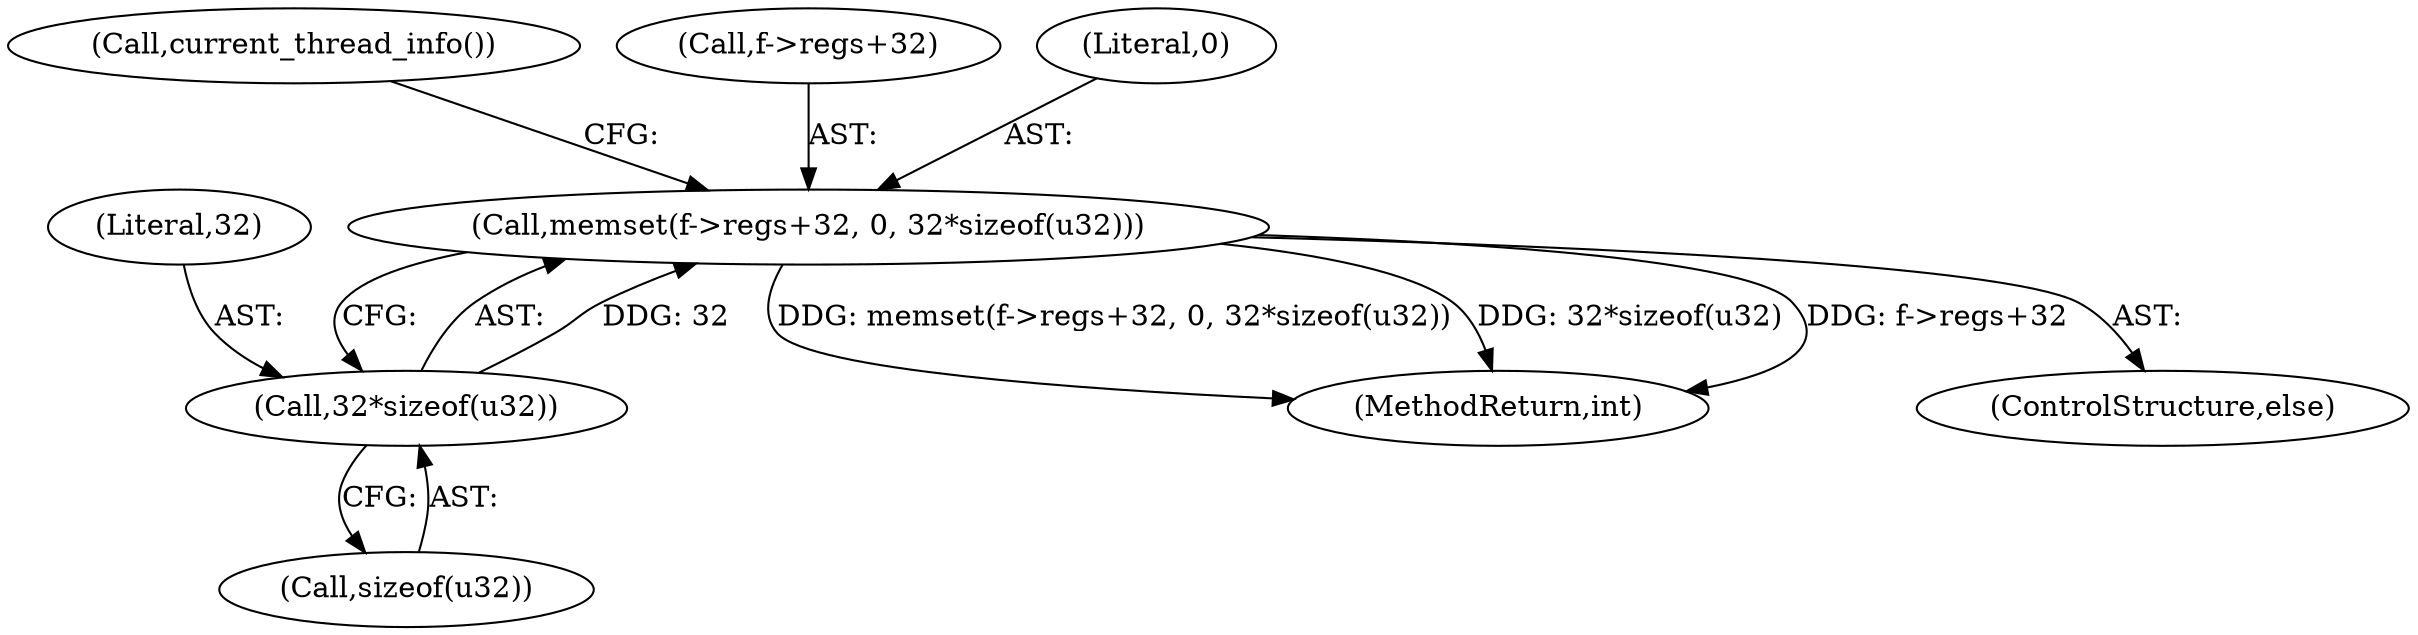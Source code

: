 digraph "0_linux_a8b0ca17b80e92faab46ee7179ba9e99ccb61233_42@API" {
"1001353" [label="(Call,memset(f->regs+32, 0, 32*sizeof(u32)))"];
"1001360" [label="(Call,32*sizeof(u32))"];
"1001367" [label="(Call,current_thread_info())"];
"1001360" [label="(Call,32*sizeof(u32))"];
"1001362" [label="(Call,sizeof(u32))"];
"1001361" [label="(Literal,32)"];
"1001894" [label="(MethodReturn,int)"];
"1001354" [label="(Call,f->regs+32)"];
"1001359" [label="(Literal,0)"];
"1001353" [label="(Call,memset(f->regs+32, 0, 32*sizeof(u32)))"];
"1001352" [label="(ControlStructure,else)"];
"1001353" -> "1001352"  [label="AST: "];
"1001353" -> "1001360"  [label="CFG: "];
"1001354" -> "1001353"  [label="AST: "];
"1001359" -> "1001353"  [label="AST: "];
"1001360" -> "1001353"  [label="AST: "];
"1001367" -> "1001353"  [label="CFG: "];
"1001353" -> "1001894"  [label="DDG: memset(f->regs+32, 0, 32*sizeof(u32))"];
"1001353" -> "1001894"  [label="DDG: 32*sizeof(u32)"];
"1001353" -> "1001894"  [label="DDG: f->regs+32"];
"1001360" -> "1001353"  [label="DDG: 32"];
"1001360" -> "1001362"  [label="CFG: "];
"1001361" -> "1001360"  [label="AST: "];
"1001362" -> "1001360"  [label="AST: "];
}
